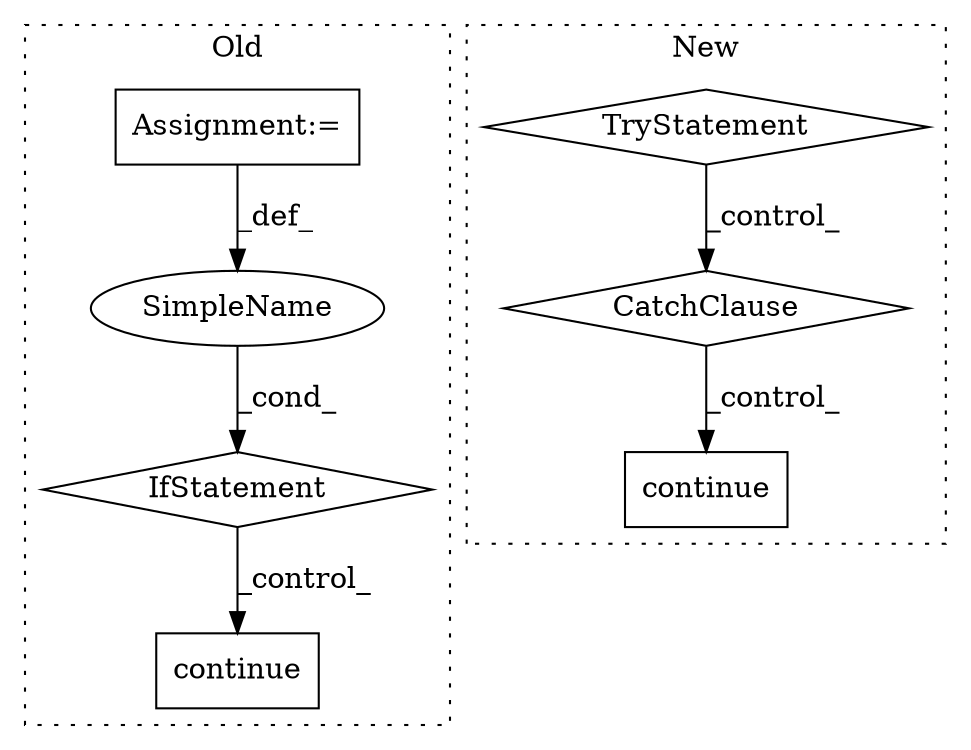 digraph G {
subgraph cluster0 {
1 [label="continue" a="18" s="1551" l="9" shape="box"];
4 [label="IfStatement" a="25" s="1422,1442" l="4,2" shape="diamond"];
5 [label="SimpleName" a="42" s="" l="" shape="ellipse"];
6 [label="Assignment:=" a="7" s="1333" l="1" shape="box"];
label = "Old";
style="dotted";
}
subgraph cluster1 {
2 [label="TryStatement" a="54" s="1414" l="4" shape="diamond"];
3 [label="CatchClause" a="12" s="1481,1520" l="13,2" shape="diamond"];
7 [label="continue" a="18" s="1620" l="9" shape="box"];
label = "New";
style="dotted";
}
2 -> 3 [label="_control_"];
3 -> 7 [label="_control_"];
4 -> 1 [label="_control_"];
5 -> 4 [label="_cond_"];
6 -> 5 [label="_def_"];
}
